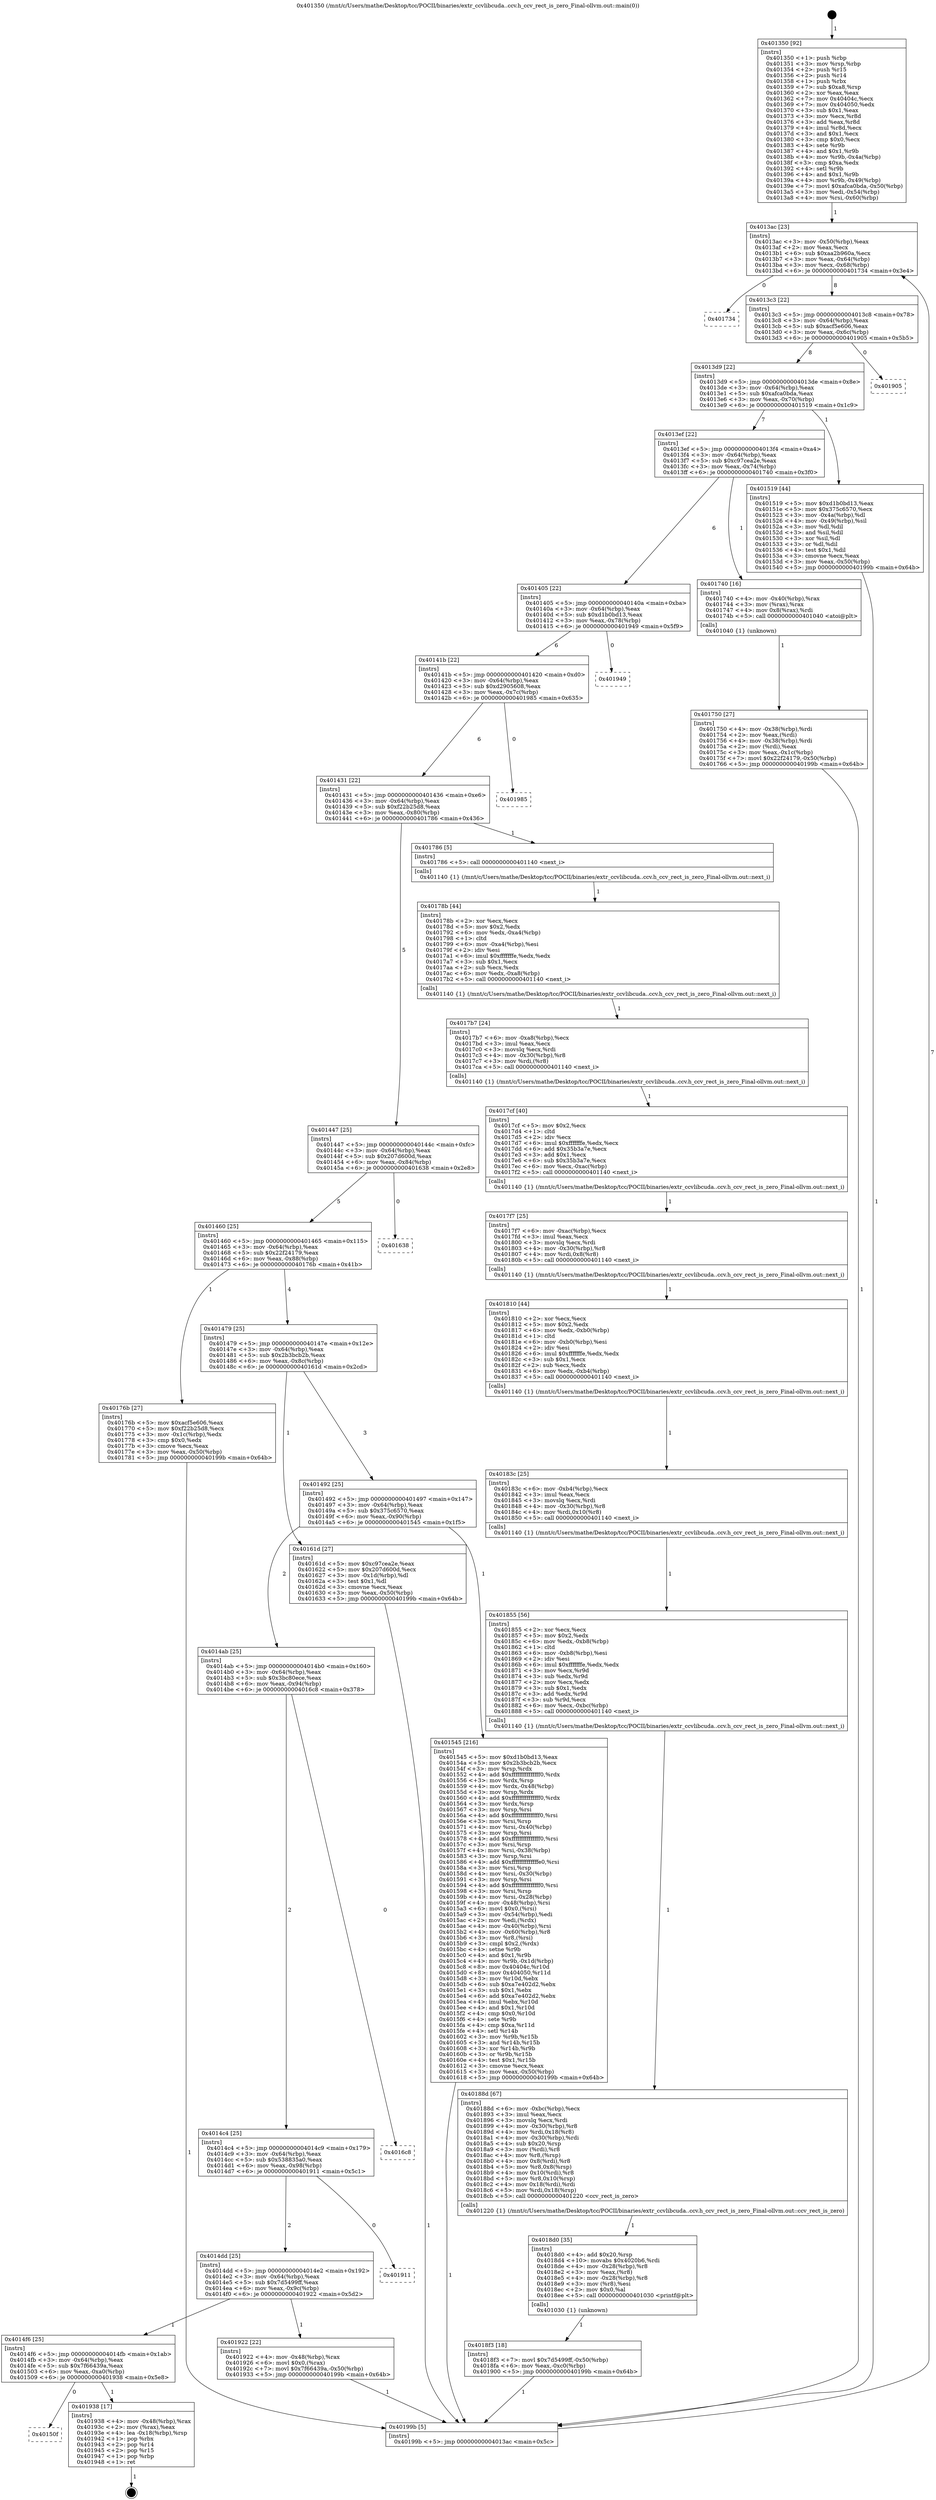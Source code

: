 digraph "0x401350" {
  label = "0x401350 (/mnt/c/Users/mathe/Desktop/tcc/POCII/binaries/extr_ccvlibcuda..ccv.h_ccv_rect_is_zero_Final-ollvm.out::main(0))"
  labelloc = "t"
  node[shape=record]

  Entry [label="",width=0.3,height=0.3,shape=circle,fillcolor=black,style=filled]
  "0x4013ac" [label="{
     0x4013ac [23]\l
     | [instrs]\l
     &nbsp;&nbsp;0x4013ac \<+3\>: mov -0x50(%rbp),%eax\l
     &nbsp;&nbsp;0x4013af \<+2\>: mov %eax,%ecx\l
     &nbsp;&nbsp;0x4013b1 \<+6\>: sub $0xaa2b960a,%ecx\l
     &nbsp;&nbsp;0x4013b7 \<+3\>: mov %eax,-0x64(%rbp)\l
     &nbsp;&nbsp;0x4013ba \<+3\>: mov %ecx,-0x68(%rbp)\l
     &nbsp;&nbsp;0x4013bd \<+6\>: je 0000000000401734 \<main+0x3e4\>\l
  }"]
  "0x401734" [label="{
     0x401734\l
  }", style=dashed]
  "0x4013c3" [label="{
     0x4013c3 [22]\l
     | [instrs]\l
     &nbsp;&nbsp;0x4013c3 \<+5\>: jmp 00000000004013c8 \<main+0x78\>\l
     &nbsp;&nbsp;0x4013c8 \<+3\>: mov -0x64(%rbp),%eax\l
     &nbsp;&nbsp;0x4013cb \<+5\>: sub $0xacf5e606,%eax\l
     &nbsp;&nbsp;0x4013d0 \<+3\>: mov %eax,-0x6c(%rbp)\l
     &nbsp;&nbsp;0x4013d3 \<+6\>: je 0000000000401905 \<main+0x5b5\>\l
  }"]
  Exit [label="",width=0.3,height=0.3,shape=circle,fillcolor=black,style=filled,peripheries=2]
  "0x401905" [label="{
     0x401905\l
  }", style=dashed]
  "0x4013d9" [label="{
     0x4013d9 [22]\l
     | [instrs]\l
     &nbsp;&nbsp;0x4013d9 \<+5\>: jmp 00000000004013de \<main+0x8e\>\l
     &nbsp;&nbsp;0x4013de \<+3\>: mov -0x64(%rbp),%eax\l
     &nbsp;&nbsp;0x4013e1 \<+5\>: sub $0xafca0bda,%eax\l
     &nbsp;&nbsp;0x4013e6 \<+3\>: mov %eax,-0x70(%rbp)\l
     &nbsp;&nbsp;0x4013e9 \<+6\>: je 0000000000401519 \<main+0x1c9\>\l
  }"]
  "0x40150f" [label="{
     0x40150f\l
  }", style=dashed]
  "0x401519" [label="{
     0x401519 [44]\l
     | [instrs]\l
     &nbsp;&nbsp;0x401519 \<+5\>: mov $0xd1b0bd13,%eax\l
     &nbsp;&nbsp;0x40151e \<+5\>: mov $0x375c6570,%ecx\l
     &nbsp;&nbsp;0x401523 \<+3\>: mov -0x4a(%rbp),%dl\l
     &nbsp;&nbsp;0x401526 \<+4\>: mov -0x49(%rbp),%sil\l
     &nbsp;&nbsp;0x40152a \<+3\>: mov %dl,%dil\l
     &nbsp;&nbsp;0x40152d \<+3\>: and %sil,%dil\l
     &nbsp;&nbsp;0x401530 \<+3\>: xor %sil,%dl\l
     &nbsp;&nbsp;0x401533 \<+3\>: or %dl,%dil\l
     &nbsp;&nbsp;0x401536 \<+4\>: test $0x1,%dil\l
     &nbsp;&nbsp;0x40153a \<+3\>: cmovne %ecx,%eax\l
     &nbsp;&nbsp;0x40153d \<+3\>: mov %eax,-0x50(%rbp)\l
     &nbsp;&nbsp;0x401540 \<+5\>: jmp 000000000040199b \<main+0x64b\>\l
  }"]
  "0x4013ef" [label="{
     0x4013ef [22]\l
     | [instrs]\l
     &nbsp;&nbsp;0x4013ef \<+5\>: jmp 00000000004013f4 \<main+0xa4\>\l
     &nbsp;&nbsp;0x4013f4 \<+3\>: mov -0x64(%rbp),%eax\l
     &nbsp;&nbsp;0x4013f7 \<+5\>: sub $0xc97cea2e,%eax\l
     &nbsp;&nbsp;0x4013fc \<+3\>: mov %eax,-0x74(%rbp)\l
     &nbsp;&nbsp;0x4013ff \<+6\>: je 0000000000401740 \<main+0x3f0\>\l
  }"]
  "0x40199b" [label="{
     0x40199b [5]\l
     | [instrs]\l
     &nbsp;&nbsp;0x40199b \<+5\>: jmp 00000000004013ac \<main+0x5c\>\l
  }"]
  "0x401350" [label="{
     0x401350 [92]\l
     | [instrs]\l
     &nbsp;&nbsp;0x401350 \<+1\>: push %rbp\l
     &nbsp;&nbsp;0x401351 \<+3\>: mov %rsp,%rbp\l
     &nbsp;&nbsp;0x401354 \<+2\>: push %r15\l
     &nbsp;&nbsp;0x401356 \<+2\>: push %r14\l
     &nbsp;&nbsp;0x401358 \<+1\>: push %rbx\l
     &nbsp;&nbsp;0x401359 \<+7\>: sub $0xa8,%rsp\l
     &nbsp;&nbsp;0x401360 \<+2\>: xor %eax,%eax\l
     &nbsp;&nbsp;0x401362 \<+7\>: mov 0x40404c,%ecx\l
     &nbsp;&nbsp;0x401369 \<+7\>: mov 0x404050,%edx\l
     &nbsp;&nbsp;0x401370 \<+3\>: sub $0x1,%eax\l
     &nbsp;&nbsp;0x401373 \<+3\>: mov %ecx,%r8d\l
     &nbsp;&nbsp;0x401376 \<+3\>: add %eax,%r8d\l
     &nbsp;&nbsp;0x401379 \<+4\>: imul %r8d,%ecx\l
     &nbsp;&nbsp;0x40137d \<+3\>: and $0x1,%ecx\l
     &nbsp;&nbsp;0x401380 \<+3\>: cmp $0x0,%ecx\l
     &nbsp;&nbsp;0x401383 \<+4\>: sete %r9b\l
     &nbsp;&nbsp;0x401387 \<+4\>: and $0x1,%r9b\l
     &nbsp;&nbsp;0x40138b \<+4\>: mov %r9b,-0x4a(%rbp)\l
     &nbsp;&nbsp;0x40138f \<+3\>: cmp $0xa,%edx\l
     &nbsp;&nbsp;0x401392 \<+4\>: setl %r9b\l
     &nbsp;&nbsp;0x401396 \<+4\>: and $0x1,%r9b\l
     &nbsp;&nbsp;0x40139a \<+4\>: mov %r9b,-0x49(%rbp)\l
     &nbsp;&nbsp;0x40139e \<+7\>: movl $0xafca0bda,-0x50(%rbp)\l
     &nbsp;&nbsp;0x4013a5 \<+3\>: mov %edi,-0x54(%rbp)\l
     &nbsp;&nbsp;0x4013a8 \<+4\>: mov %rsi,-0x60(%rbp)\l
  }"]
  "0x401938" [label="{
     0x401938 [17]\l
     | [instrs]\l
     &nbsp;&nbsp;0x401938 \<+4\>: mov -0x48(%rbp),%rax\l
     &nbsp;&nbsp;0x40193c \<+2\>: mov (%rax),%eax\l
     &nbsp;&nbsp;0x40193e \<+4\>: lea -0x18(%rbp),%rsp\l
     &nbsp;&nbsp;0x401942 \<+1\>: pop %rbx\l
     &nbsp;&nbsp;0x401943 \<+2\>: pop %r14\l
     &nbsp;&nbsp;0x401945 \<+2\>: pop %r15\l
     &nbsp;&nbsp;0x401947 \<+1\>: pop %rbp\l
     &nbsp;&nbsp;0x401948 \<+1\>: ret\l
  }"]
  "0x401740" [label="{
     0x401740 [16]\l
     | [instrs]\l
     &nbsp;&nbsp;0x401740 \<+4\>: mov -0x40(%rbp),%rax\l
     &nbsp;&nbsp;0x401744 \<+3\>: mov (%rax),%rax\l
     &nbsp;&nbsp;0x401747 \<+4\>: mov 0x8(%rax),%rdi\l
     &nbsp;&nbsp;0x40174b \<+5\>: call 0000000000401040 \<atoi@plt\>\l
     | [calls]\l
     &nbsp;&nbsp;0x401040 \{1\} (unknown)\l
  }"]
  "0x401405" [label="{
     0x401405 [22]\l
     | [instrs]\l
     &nbsp;&nbsp;0x401405 \<+5\>: jmp 000000000040140a \<main+0xba\>\l
     &nbsp;&nbsp;0x40140a \<+3\>: mov -0x64(%rbp),%eax\l
     &nbsp;&nbsp;0x40140d \<+5\>: sub $0xd1b0bd13,%eax\l
     &nbsp;&nbsp;0x401412 \<+3\>: mov %eax,-0x78(%rbp)\l
     &nbsp;&nbsp;0x401415 \<+6\>: je 0000000000401949 \<main+0x5f9\>\l
  }"]
  "0x4014f6" [label="{
     0x4014f6 [25]\l
     | [instrs]\l
     &nbsp;&nbsp;0x4014f6 \<+5\>: jmp 00000000004014fb \<main+0x1ab\>\l
     &nbsp;&nbsp;0x4014fb \<+3\>: mov -0x64(%rbp),%eax\l
     &nbsp;&nbsp;0x4014fe \<+5\>: sub $0x7f66439a,%eax\l
     &nbsp;&nbsp;0x401503 \<+6\>: mov %eax,-0xa0(%rbp)\l
     &nbsp;&nbsp;0x401509 \<+6\>: je 0000000000401938 \<main+0x5e8\>\l
  }"]
  "0x401949" [label="{
     0x401949\l
  }", style=dashed]
  "0x40141b" [label="{
     0x40141b [22]\l
     | [instrs]\l
     &nbsp;&nbsp;0x40141b \<+5\>: jmp 0000000000401420 \<main+0xd0\>\l
     &nbsp;&nbsp;0x401420 \<+3\>: mov -0x64(%rbp),%eax\l
     &nbsp;&nbsp;0x401423 \<+5\>: sub $0xd2905608,%eax\l
     &nbsp;&nbsp;0x401428 \<+3\>: mov %eax,-0x7c(%rbp)\l
     &nbsp;&nbsp;0x40142b \<+6\>: je 0000000000401985 \<main+0x635\>\l
  }"]
  "0x401922" [label="{
     0x401922 [22]\l
     | [instrs]\l
     &nbsp;&nbsp;0x401922 \<+4\>: mov -0x48(%rbp),%rax\l
     &nbsp;&nbsp;0x401926 \<+6\>: movl $0x0,(%rax)\l
     &nbsp;&nbsp;0x40192c \<+7\>: movl $0x7f66439a,-0x50(%rbp)\l
     &nbsp;&nbsp;0x401933 \<+5\>: jmp 000000000040199b \<main+0x64b\>\l
  }"]
  "0x401985" [label="{
     0x401985\l
  }", style=dashed]
  "0x401431" [label="{
     0x401431 [22]\l
     | [instrs]\l
     &nbsp;&nbsp;0x401431 \<+5\>: jmp 0000000000401436 \<main+0xe6\>\l
     &nbsp;&nbsp;0x401436 \<+3\>: mov -0x64(%rbp),%eax\l
     &nbsp;&nbsp;0x401439 \<+5\>: sub $0xf22b25d8,%eax\l
     &nbsp;&nbsp;0x40143e \<+3\>: mov %eax,-0x80(%rbp)\l
     &nbsp;&nbsp;0x401441 \<+6\>: je 0000000000401786 \<main+0x436\>\l
  }"]
  "0x4014dd" [label="{
     0x4014dd [25]\l
     | [instrs]\l
     &nbsp;&nbsp;0x4014dd \<+5\>: jmp 00000000004014e2 \<main+0x192\>\l
     &nbsp;&nbsp;0x4014e2 \<+3\>: mov -0x64(%rbp),%eax\l
     &nbsp;&nbsp;0x4014e5 \<+5\>: sub $0x7d5499ff,%eax\l
     &nbsp;&nbsp;0x4014ea \<+6\>: mov %eax,-0x9c(%rbp)\l
     &nbsp;&nbsp;0x4014f0 \<+6\>: je 0000000000401922 \<main+0x5d2\>\l
  }"]
  "0x401786" [label="{
     0x401786 [5]\l
     | [instrs]\l
     &nbsp;&nbsp;0x401786 \<+5\>: call 0000000000401140 \<next_i\>\l
     | [calls]\l
     &nbsp;&nbsp;0x401140 \{1\} (/mnt/c/Users/mathe/Desktop/tcc/POCII/binaries/extr_ccvlibcuda..ccv.h_ccv_rect_is_zero_Final-ollvm.out::next_i)\l
  }"]
  "0x401447" [label="{
     0x401447 [25]\l
     | [instrs]\l
     &nbsp;&nbsp;0x401447 \<+5\>: jmp 000000000040144c \<main+0xfc\>\l
     &nbsp;&nbsp;0x40144c \<+3\>: mov -0x64(%rbp),%eax\l
     &nbsp;&nbsp;0x40144f \<+5\>: sub $0x207d600d,%eax\l
     &nbsp;&nbsp;0x401454 \<+6\>: mov %eax,-0x84(%rbp)\l
     &nbsp;&nbsp;0x40145a \<+6\>: je 0000000000401638 \<main+0x2e8\>\l
  }"]
  "0x401911" [label="{
     0x401911\l
  }", style=dashed]
  "0x401638" [label="{
     0x401638\l
  }", style=dashed]
  "0x401460" [label="{
     0x401460 [25]\l
     | [instrs]\l
     &nbsp;&nbsp;0x401460 \<+5\>: jmp 0000000000401465 \<main+0x115\>\l
     &nbsp;&nbsp;0x401465 \<+3\>: mov -0x64(%rbp),%eax\l
     &nbsp;&nbsp;0x401468 \<+5\>: sub $0x22f24179,%eax\l
     &nbsp;&nbsp;0x40146d \<+6\>: mov %eax,-0x88(%rbp)\l
     &nbsp;&nbsp;0x401473 \<+6\>: je 000000000040176b \<main+0x41b\>\l
  }"]
  "0x4014c4" [label="{
     0x4014c4 [25]\l
     | [instrs]\l
     &nbsp;&nbsp;0x4014c4 \<+5\>: jmp 00000000004014c9 \<main+0x179\>\l
     &nbsp;&nbsp;0x4014c9 \<+3\>: mov -0x64(%rbp),%eax\l
     &nbsp;&nbsp;0x4014cc \<+5\>: sub $0x538835a0,%eax\l
     &nbsp;&nbsp;0x4014d1 \<+6\>: mov %eax,-0x98(%rbp)\l
     &nbsp;&nbsp;0x4014d7 \<+6\>: je 0000000000401911 \<main+0x5c1\>\l
  }"]
  "0x40176b" [label="{
     0x40176b [27]\l
     | [instrs]\l
     &nbsp;&nbsp;0x40176b \<+5\>: mov $0xacf5e606,%eax\l
     &nbsp;&nbsp;0x401770 \<+5\>: mov $0xf22b25d8,%ecx\l
     &nbsp;&nbsp;0x401775 \<+3\>: mov -0x1c(%rbp),%edx\l
     &nbsp;&nbsp;0x401778 \<+3\>: cmp $0x0,%edx\l
     &nbsp;&nbsp;0x40177b \<+3\>: cmove %ecx,%eax\l
     &nbsp;&nbsp;0x40177e \<+3\>: mov %eax,-0x50(%rbp)\l
     &nbsp;&nbsp;0x401781 \<+5\>: jmp 000000000040199b \<main+0x64b\>\l
  }"]
  "0x401479" [label="{
     0x401479 [25]\l
     | [instrs]\l
     &nbsp;&nbsp;0x401479 \<+5\>: jmp 000000000040147e \<main+0x12e\>\l
     &nbsp;&nbsp;0x40147e \<+3\>: mov -0x64(%rbp),%eax\l
     &nbsp;&nbsp;0x401481 \<+5\>: sub $0x2b3bcb2b,%eax\l
     &nbsp;&nbsp;0x401486 \<+6\>: mov %eax,-0x8c(%rbp)\l
     &nbsp;&nbsp;0x40148c \<+6\>: je 000000000040161d \<main+0x2cd\>\l
  }"]
  "0x4016c8" [label="{
     0x4016c8\l
  }", style=dashed]
  "0x40161d" [label="{
     0x40161d [27]\l
     | [instrs]\l
     &nbsp;&nbsp;0x40161d \<+5\>: mov $0xc97cea2e,%eax\l
     &nbsp;&nbsp;0x401622 \<+5\>: mov $0x207d600d,%ecx\l
     &nbsp;&nbsp;0x401627 \<+3\>: mov -0x1d(%rbp),%dl\l
     &nbsp;&nbsp;0x40162a \<+3\>: test $0x1,%dl\l
     &nbsp;&nbsp;0x40162d \<+3\>: cmovne %ecx,%eax\l
     &nbsp;&nbsp;0x401630 \<+3\>: mov %eax,-0x50(%rbp)\l
     &nbsp;&nbsp;0x401633 \<+5\>: jmp 000000000040199b \<main+0x64b\>\l
  }"]
  "0x401492" [label="{
     0x401492 [25]\l
     | [instrs]\l
     &nbsp;&nbsp;0x401492 \<+5\>: jmp 0000000000401497 \<main+0x147\>\l
     &nbsp;&nbsp;0x401497 \<+3\>: mov -0x64(%rbp),%eax\l
     &nbsp;&nbsp;0x40149a \<+5\>: sub $0x375c6570,%eax\l
     &nbsp;&nbsp;0x40149f \<+6\>: mov %eax,-0x90(%rbp)\l
     &nbsp;&nbsp;0x4014a5 \<+6\>: je 0000000000401545 \<main+0x1f5\>\l
  }"]
  "0x4018f3" [label="{
     0x4018f3 [18]\l
     | [instrs]\l
     &nbsp;&nbsp;0x4018f3 \<+7\>: movl $0x7d5499ff,-0x50(%rbp)\l
     &nbsp;&nbsp;0x4018fa \<+6\>: mov %eax,-0xc0(%rbp)\l
     &nbsp;&nbsp;0x401900 \<+5\>: jmp 000000000040199b \<main+0x64b\>\l
  }"]
  "0x401545" [label="{
     0x401545 [216]\l
     | [instrs]\l
     &nbsp;&nbsp;0x401545 \<+5\>: mov $0xd1b0bd13,%eax\l
     &nbsp;&nbsp;0x40154a \<+5\>: mov $0x2b3bcb2b,%ecx\l
     &nbsp;&nbsp;0x40154f \<+3\>: mov %rsp,%rdx\l
     &nbsp;&nbsp;0x401552 \<+4\>: add $0xfffffffffffffff0,%rdx\l
     &nbsp;&nbsp;0x401556 \<+3\>: mov %rdx,%rsp\l
     &nbsp;&nbsp;0x401559 \<+4\>: mov %rdx,-0x48(%rbp)\l
     &nbsp;&nbsp;0x40155d \<+3\>: mov %rsp,%rdx\l
     &nbsp;&nbsp;0x401560 \<+4\>: add $0xfffffffffffffff0,%rdx\l
     &nbsp;&nbsp;0x401564 \<+3\>: mov %rdx,%rsp\l
     &nbsp;&nbsp;0x401567 \<+3\>: mov %rsp,%rsi\l
     &nbsp;&nbsp;0x40156a \<+4\>: add $0xfffffffffffffff0,%rsi\l
     &nbsp;&nbsp;0x40156e \<+3\>: mov %rsi,%rsp\l
     &nbsp;&nbsp;0x401571 \<+4\>: mov %rsi,-0x40(%rbp)\l
     &nbsp;&nbsp;0x401575 \<+3\>: mov %rsp,%rsi\l
     &nbsp;&nbsp;0x401578 \<+4\>: add $0xfffffffffffffff0,%rsi\l
     &nbsp;&nbsp;0x40157c \<+3\>: mov %rsi,%rsp\l
     &nbsp;&nbsp;0x40157f \<+4\>: mov %rsi,-0x38(%rbp)\l
     &nbsp;&nbsp;0x401583 \<+3\>: mov %rsp,%rsi\l
     &nbsp;&nbsp;0x401586 \<+4\>: add $0xffffffffffffffe0,%rsi\l
     &nbsp;&nbsp;0x40158a \<+3\>: mov %rsi,%rsp\l
     &nbsp;&nbsp;0x40158d \<+4\>: mov %rsi,-0x30(%rbp)\l
     &nbsp;&nbsp;0x401591 \<+3\>: mov %rsp,%rsi\l
     &nbsp;&nbsp;0x401594 \<+4\>: add $0xfffffffffffffff0,%rsi\l
     &nbsp;&nbsp;0x401598 \<+3\>: mov %rsi,%rsp\l
     &nbsp;&nbsp;0x40159b \<+4\>: mov %rsi,-0x28(%rbp)\l
     &nbsp;&nbsp;0x40159f \<+4\>: mov -0x48(%rbp),%rsi\l
     &nbsp;&nbsp;0x4015a3 \<+6\>: movl $0x0,(%rsi)\l
     &nbsp;&nbsp;0x4015a9 \<+3\>: mov -0x54(%rbp),%edi\l
     &nbsp;&nbsp;0x4015ac \<+2\>: mov %edi,(%rdx)\l
     &nbsp;&nbsp;0x4015ae \<+4\>: mov -0x40(%rbp),%rsi\l
     &nbsp;&nbsp;0x4015b2 \<+4\>: mov -0x60(%rbp),%r8\l
     &nbsp;&nbsp;0x4015b6 \<+3\>: mov %r8,(%rsi)\l
     &nbsp;&nbsp;0x4015b9 \<+3\>: cmpl $0x2,(%rdx)\l
     &nbsp;&nbsp;0x4015bc \<+4\>: setne %r9b\l
     &nbsp;&nbsp;0x4015c0 \<+4\>: and $0x1,%r9b\l
     &nbsp;&nbsp;0x4015c4 \<+4\>: mov %r9b,-0x1d(%rbp)\l
     &nbsp;&nbsp;0x4015c8 \<+8\>: mov 0x40404c,%r10d\l
     &nbsp;&nbsp;0x4015d0 \<+8\>: mov 0x404050,%r11d\l
     &nbsp;&nbsp;0x4015d8 \<+3\>: mov %r10d,%ebx\l
     &nbsp;&nbsp;0x4015db \<+6\>: sub $0xa7e402d2,%ebx\l
     &nbsp;&nbsp;0x4015e1 \<+3\>: sub $0x1,%ebx\l
     &nbsp;&nbsp;0x4015e4 \<+6\>: add $0xa7e402d2,%ebx\l
     &nbsp;&nbsp;0x4015ea \<+4\>: imul %ebx,%r10d\l
     &nbsp;&nbsp;0x4015ee \<+4\>: and $0x1,%r10d\l
     &nbsp;&nbsp;0x4015f2 \<+4\>: cmp $0x0,%r10d\l
     &nbsp;&nbsp;0x4015f6 \<+4\>: sete %r9b\l
     &nbsp;&nbsp;0x4015fa \<+4\>: cmp $0xa,%r11d\l
     &nbsp;&nbsp;0x4015fe \<+4\>: setl %r14b\l
     &nbsp;&nbsp;0x401602 \<+3\>: mov %r9b,%r15b\l
     &nbsp;&nbsp;0x401605 \<+3\>: and %r14b,%r15b\l
     &nbsp;&nbsp;0x401608 \<+3\>: xor %r14b,%r9b\l
     &nbsp;&nbsp;0x40160b \<+3\>: or %r9b,%r15b\l
     &nbsp;&nbsp;0x40160e \<+4\>: test $0x1,%r15b\l
     &nbsp;&nbsp;0x401612 \<+3\>: cmovne %ecx,%eax\l
     &nbsp;&nbsp;0x401615 \<+3\>: mov %eax,-0x50(%rbp)\l
     &nbsp;&nbsp;0x401618 \<+5\>: jmp 000000000040199b \<main+0x64b\>\l
  }"]
  "0x4014ab" [label="{
     0x4014ab [25]\l
     | [instrs]\l
     &nbsp;&nbsp;0x4014ab \<+5\>: jmp 00000000004014b0 \<main+0x160\>\l
     &nbsp;&nbsp;0x4014b0 \<+3\>: mov -0x64(%rbp),%eax\l
     &nbsp;&nbsp;0x4014b3 \<+5\>: sub $0x3bc80ece,%eax\l
     &nbsp;&nbsp;0x4014b8 \<+6\>: mov %eax,-0x94(%rbp)\l
     &nbsp;&nbsp;0x4014be \<+6\>: je 00000000004016c8 \<main+0x378\>\l
  }"]
  "0x401750" [label="{
     0x401750 [27]\l
     | [instrs]\l
     &nbsp;&nbsp;0x401750 \<+4\>: mov -0x38(%rbp),%rdi\l
     &nbsp;&nbsp;0x401754 \<+2\>: mov %eax,(%rdi)\l
     &nbsp;&nbsp;0x401756 \<+4\>: mov -0x38(%rbp),%rdi\l
     &nbsp;&nbsp;0x40175a \<+2\>: mov (%rdi),%eax\l
     &nbsp;&nbsp;0x40175c \<+3\>: mov %eax,-0x1c(%rbp)\l
     &nbsp;&nbsp;0x40175f \<+7\>: movl $0x22f24179,-0x50(%rbp)\l
     &nbsp;&nbsp;0x401766 \<+5\>: jmp 000000000040199b \<main+0x64b\>\l
  }"]
  "0x40178b" [label="{
     0x40178b [44]\l
     | [instrs]\l
     &nbsp;&nbsp;0x40178b \<+2\>: xor %ecx,%ecx\l
     &nbsp;&nbsp;0x40178d \<+5\>: mov $0x2,%edx\l
     &nbsp;&nbsp;0x401792 \<+6\>: mov %edx,-0xa4(%rbp)\l
     &nbsp;&nbsp;0x401798 \<+1\>: cltd\l
     &nbsp;&nbsp;0x401799 \<+6\>: mov -0xa4(%rbp),%esi\l
     &nbsp;&nbsp;0x40179f \<+2\>: idiv %esi\l
     &nbsp;&nbsp;0x4017a1 \<+6\>: imul $0xfffffffe,%edx,%edx\l
     &nbsp;&nbsp;0x4017a7 \<+3\>: sub $0x1,%ecx\l
     &nbsp;&nbsp;0x4017aa \<+2\>: sub %ecx,%edx\l
     &nbsp;&nbsp;0x4017ac \<+6\>: mov %edx,-0xa8(%rbp)\l
     &nbsp;&nbsp;0x4017b2 \<+5\>: call 0000000000401140 \<next_i\>\l
     | [calls]\l
     &nbsp;&nbsp;0x401140 \{1\} (/mnt/c/Users/mathe/Desktop/tcc/POCII/binaries/extr_ccvlibcuda..ccv.h_ccv_rect_is_zero_Final-ollvm.out::next_i)\l
  }"]
  "0x4017b7" [label="{
     0x4017b7 [24]\l
     | [instrs]\l
     &nbsp;&nbsp;0x4017b7 \<+6\>: mov -0xa8(%rbp),%ecx\l
     &nbsp;&nbsp;0x4017bd \<+3\>: imul %eax,%ecx\l
     &nbsp;&nbsp;0x4017c0 \<+3\>: movslq %ecx,%rdi\l
     &nbsp;&nbsp;0x4017c3 \<+4\>: mov -0x30(%rbp),%r8\l
     &nbsp;&nbsp;0x4017c7 \<+3\>: mov %rdi,(%r8)\l
     &nbsp;&nbsp;0x4017ca \<+5\>: call 0000000000401140 \<next_i\>\l
     | [calls]\l
     &nbsp;&nbsp;0x401140 \{1\} (/mnt/c/Users/mathe/Desktop/tcc/POCII/binaries/extr_ccvlibcuda..ccv.h_ccv_rect_is_zero_Final-ollvm.out::next_i)\l
  }"]
  "0x4017cf" [label="{
     0x4017cf [40]\l
     | [instrs]\l
     &nbsp;&nbsp;0x4017cf \<+5\>: mov $0x2,%ecx\l
     &nbsp;&nbsp;0x4017d4 \<+1\>: cltd\l
     &nbsp;&nbsp;0x4017d5 \<+2\>: idiv %ecx\l
     &nbsp;&nbsp;0x4017d7 \<+6\>: imul $0xfffffffe,%edx,%ecx\l
     &nbsp;&nbsp;0x4017dd \<+6\>: add $0x35b3a7e,%ecx\l
     &nbsp;&nbsp;0x4017e3 \<+3\>: add $0x1,%ecx\l
     &nbsp;&nbsp;0x4017e6 \<+6\>: sub $0x35b3a7e,%ecx\l
     &nbsp;&nbsp;0x4017ec \<+6\>: mov %ecx,-0xac(%rbp)\l
     &nbsp;&nbsp;0x4017f2 \<+5\>: call 0000000000401140 \<next_i\>\l
     | [calls]\l
     &nbsp;&nbsp;0x401140 \{1\} (/mnt/c/Users/mathe/Desktop/tcc/POCII/binaries/extr_ccvlibcuda..ccv.h_ccv_rect_is_zero_Final-ollvm.out::next_i)\l
  }"]
  "0x4017f7" [label="{
     0x4017f7 [25]\l
     | [instrs]\l
     &nbsp;&nbsp;0x4017f7 \<+6\>: mov -0xac(%rbp),%ecx\l
     &nbsp;&nbsp;0x4017fd \<+3\>: imul %eax,%ecx\l
     &nbsp;&nbsp;0x401800 \<+3\>: movslq %ecx,%rdi\l
     &nbsp;&nbsp;0x401803 \<+4\>: mov -0x30(%rbp),%r8\l
     &nbsp;&nbsp;0x401807 \<+4\>: mov %rdi,0x8(%r8)\l
     &nbsp;&nbsp;0x40180b \<+5\>: call 0000000000401140 \<next_i\>\l
     | [calls]\l
     &nbsp;&nbsp;0x401140 \{1\} (/mnt/c/Users/mathe/Desktop/tcc/POCII/binaries/extr_ccvlibcuda..ccv.h_ccv_rect_is_zero_Final-ollvm.out::next_i)\l
  }"]
  "0x401810" [label="{
     0x401810 [44]\l
     | [instrs]\l
     &nbsp;&nbsp;0x401810 \<+2\>: xor %ecx,%ecx\l
     &nbsp;&nbsp;0x401812 \<+5\>: mov $0x2,%edx\l
     &nbsp;&nbsp;0x401817 \<+6\>: mov %edx,-0xb0(%rbp)\l
     &nbsp;&nbsp;0x40181d \<+1\>: cltd\l
     &nbsp;&nbsp;0x40181e \<+6\>: mov -0xb0(%rbp),%esi\l
     &nbsp;&nbsp;0x401824 \<+2\>: idiv %esi\l
     &nbsp;&nbsp;0x401826 \<+6\>: imul $0xfffffffe,%edx,%edx\l
     &nbsp;&nbsp;0x40182c \<+3\>: sub $0x1,%ecx\l
     &nbsp;&nbsp;0x40182f \<+2\>: sub %ecx,%edx\l
     &nbsp;&nbsp;0x401831 \<+6\>: mov %edx,-0xb4(%rbp)\l
     &nbsp;&nbsp;0x401837 \<+5\>: call 0000000000401140 \<next_i\>\l
     | [calls]\l
     &nbsp;&nbsp;0x401140 \{1\} (/mnt/c/Users/mathe/Desktop/tcc/POCII/binaries/extr_ccvlibcuda..ccv.h_ccv_rect_is_zero_Final-ollvm.out::next_i)\l
  }"]
  "0x40183c" [label="{
     0x40183c [25]\l
     | [instrs]\l
     &nbsp;&nbsp;0x40183c \<+6\>: mov -0xb4(%rbp),%ecx\l
     &nbsp;&nbsp;0x401842 \<+3\>: imul %eax,%ecx\l
     &nbsp;&nbsp;0x401845 \<+3\>: movslq %ecx,%rdi\l
     &nbsp;&nbsp;0x401848 \<+4\>: mov -0x30(%rbp),%r8\l
     &nbsp;&nbsp;0x40184c \<+4\>: mov %rdi,0x10(%r8)\l
     &nbsp;&nbsp;0x401850 \<+5\>: call 0000000000401140 \<next_i\>\l
     | [calls]\l
     &nbsp;&nbsp;0x401140 \{1\} (/mnt/c/Users/mathe/Desktop/tcc/POCII/binaries/extr_ccvlibcuda..ccv.h_ccv_rect_is_zero_Final-ollvm.out::next_i)\l
  }"]
  "0x401855" [label="{
     0x401855 [56]\l
     | [instrs]\l
     &nbsp;&nbsp;0x401855 \<+2\>: xor %ecx,%ecx\l
     &nbsp;&nbsp;0x401857 \<+5\>: mov $0x2,%edx\l
     &nbsp;&nbsp;0x40185c \<+6\>: mov %edx,-0xb8(%rbp)\l
     &nbsp;&nbsp;0x401862 \<+1\>: cltd\l
     &nbsp;&nbsp;0x401863 \<+6\>: mov -0xb8(%rbp),%esi\l
     &nbsp;&nbsp;0x401869 \<+2\>: idiv %esi\l
     &nbsp;&nbsp;0x40186b \<+6\>: imul $0xfffffffe,%edx,%edx\l
     &nbsp;&nbsp;0x401871 \<+3\>: mov %ecx,%r9d\l
     &nbsp;&nbsp;0x401874 \<+3\>: sub %edx,%r9d\l
     &nbsp;&nbsp;0x401877 \<+2\>: mov %ecx,%edx\l
     &nbsp;&nbsp;0x401879 \<+3\>: sub $0x1,%edx\l
     &nbsp;&nbsp;0x40187c \<+3\>: add %edx,%r9d\l
     &nbsp;&nbsp;0x40187f \<+3\>: sub %r9d,%ecx\l
     &nbsp;&nbsp;0x401882 \<+6\>: mov %ecx,-0xbc(%rbp)\l
     &nbsp;&nbsp;0x401888 \<+5\>: call 0000000000401140 \<next_i\>\l
     | [calls]\l
     &nbsp;&nbsp;0x401140 \{1\} (/mnt/c/Users/mathe/Desktop/tcc/POCII/binaries/extr_ccvlibcuda..ccv.h_ccv_rect_is_zero_Final-ollvm.out::next_i)\l
  }"]
  "0x40188d" [label="{
     0x40188d [67]\l
     | [instrs]\l
     &nbsp;&nbsp;0x40188d \<+6\>: mov -0xbc(%rbp),%ecx\l
     &nbsp;&nbsp;0x401893 \<+3\>: imul %eax,%ecx\l
     &nbsp;&nbsp;0x401896 \<+3\>: movslq %ecx,%rdi\l
     &nbsp;&nbsp;0x401899 \<+4\>: mov -0x30(%rbp),%r8\l
     &nbsp;&nbsp;0x40189d \<+4\>: mov %rdi,0x18(%r8)\l
     &nbsp;&nbsp;0x4018a1 \<+4\>: mov -0x30(%rbp),%rdi\l
     &nbsp;&nbsp;0x4018a5 \<+4\>: sub $0x20,%rsp\l
     &nbsp;&nbsp;0x4018a9 \<+3\>: mov (%rdi),%r8\l
     &nbsp;&nbsp;0x4018ac \<+4\>: mov %r8,(%rsp)\l
     &nbsp;&nbsp;0x4018b0 \<+4\>: mov 0x8(%rdi),%r8\l
     &nbsp;&nbsp;0x4018b4 \<+5\>: mov %r8,0x8(%rsp)\l
     &nbsp;&nbsp;0x4018b9 \<+4\>: mov 0x10(%rdi),%r8\l
     &nbsp;&nbsp;0x4018bd \<+5\>: mov %r8,0x10(%rsp)\l
     &nbsp;&nbsp;0x4018c2 \<+4\>: mov 0x18(%rdi),%rdi\l
     &nbsp;&nbsp;0x4018c6 \<+5\>: mov %rdi,0x18(%rsp)\l
     &nbsp;&nbsp;0x4018cb \<+5\>: call 0000000000401220 \<ccv_rect_is_zero\>\l
     | [calls]\l
     &nbsp;&nbsp;0x401220 \{1\} (/mnt/c/Users/mathe/Desktop/tcc/POCII/binaries/extr_ccvlibcuda..ccv.h_ccv_rect_is_zero_Final-ollvm.out::ccv_rect_is_zero)\l
  }"]
  "0x4018d0" [label="{
     0x4018d0 [35]\l
     | [instrs]\l
     &nbsp;&nbsp;0x4018d0 \<+4\>: add $0x20,%rsp\l
     &nbsp;&nbsp;0x4018d4 \<+10\>: movabs $0x4020b6,%rdi\l
     &nbsp;&nbsp;0x4018de \<+4\>: mov -0x28(%rbp),%r8\l
     &nbsp;&nbsp;0x4018e2 \<+3\>: mov %eax,(%r8)\l
     &nbsp;&nbsp;0x4018e5 \<+4\>: mov -0x28(%rbp),%r8\l
     &nbsp;&nbsp;0x4018e9 \<+3\>: mov (%r8),%esi\l
     &nbsp;&nbsp;0x4018ec \<+2\>: mov $0x0,%al\l
     &nbsp;&nbsp;0x4018ee \<+5\>: call 0000000000401030 \<printf@plt\>\l
     | [calls]\l
     &nbsp;&nbsp;0x401030 \{1\} (unknown)\l
  }"]
  Entry -> "0x401350" [label=" 1"]
  "0x4013ac" -> "0x401734" [label=" 0"]
  "0x4013ac" -> "0x4013c3" [label=" 8"]
  "0x401938" -> Exit [label=" 1"]
  "0x4013c3" -> "0x401905" [label=" 0"]
  "0x4013c3" -> "0x4013d9" [label=" 8"]
  "0x4014f6" -> "0x40150f" [label=" 0"]
  "0x4013d9" -> "0x401519" [label=" 1"]
  "0x4013d9" -> "0x4013ef" [label=" 7"]
  "0x401519" -> "0x40199b" [label=" 1"]
  "0x401350" -> "0x4013ac" [label=" 1"]
  "0x40199b" -> "0x4013ac" [label=" 7"]
  "0x4014f6" -> "0x401938" [label=" 1"]
  "0x4013ef" -> "0x401740" [label=" 1"]
  "0x4013ef" -> "0x401405" [label=" 6"]
  "0x401922" -> "0x40199b" [label=" 1"]
  "0x401405" -> "0x401949" [label=" 0"]
  "0x401405" -> "0x40141b" [label=" 6"]
  "0x4014dd" -> "0x4014f6" [label=" 1"]
  "0x40141b" -> "0x401985" [label=" 0"]
  "0x40141b" -> "0x401431" [label=" 6"]
  "0x4014dd" -> "0x401922" [label=" 1"]
  "0x401431" -> "0x401786" [label=" 1"]
  "0x401431" -> "0x401447" [label=" 5"]
  "0x4014c4" -> "0x4014dd" [label=" 2"]
  "0x401447" -> "0x401638" [label=" 0"]
  "0x401447" -> "0x401460" [label=" 5"]
  "0x4014c4" -> "0x401911" [label=" 0"]
  "0x401460" -> "0x40176b" [label=" 1"]
  "0x401460" -> "0x401479" [label=" 4"]
  "0x4014ab" -> "0x4014c4" [label=" 2"]
  "0x401479" -> "0x40161d" [label=" 1"]
  "0x401479" -> "0x401492" [label=" 3"]
  "0x4014ab" -> "0x4016c8" [label=" 0"]
  "0x401492" -> "0x401545" [label=" 1"]
  "0x401492" -> "0x4014ab" [label=" 2"]
  "0x401545" -> "0x40199b" [label=" 1"]
  "0x40161d" -> "0x40199b" [label=" 1"]
  "0x401740" -> "0x401750" [label=" 1"]
  "0x401750" -> "0x40199b" [label=" 1"]
  "0x40176b" -> "0x40199b" [label=" 1"]
  "0x401786" -> "0x40178b" [label=" 1"]
  "0x40178b" -> "0x4017b7" [label=" 1"]
  "0x4017b7" -> "0x4017cf" [label=" 1"]
  "0x4017cf" -> "0x4017f7" [label=" 1"]
  "0x4017f7" -> "0x401810" [label=" 1"]
  "0x401810" -> "0x40183c" [label=" 1"]
  "0x40183c" -> "0x401855" [label=" 1"]
  "0x401855" -> "0x40188d" [label=" 1"]
  "0x40188d" -> "0x4018d0" [label=" 1"]
  "0x4018d0" -> "0x4018f3" [label=" 1"]
  "0x4018f3" -> "0x40199b" [label=" 1"]
}
